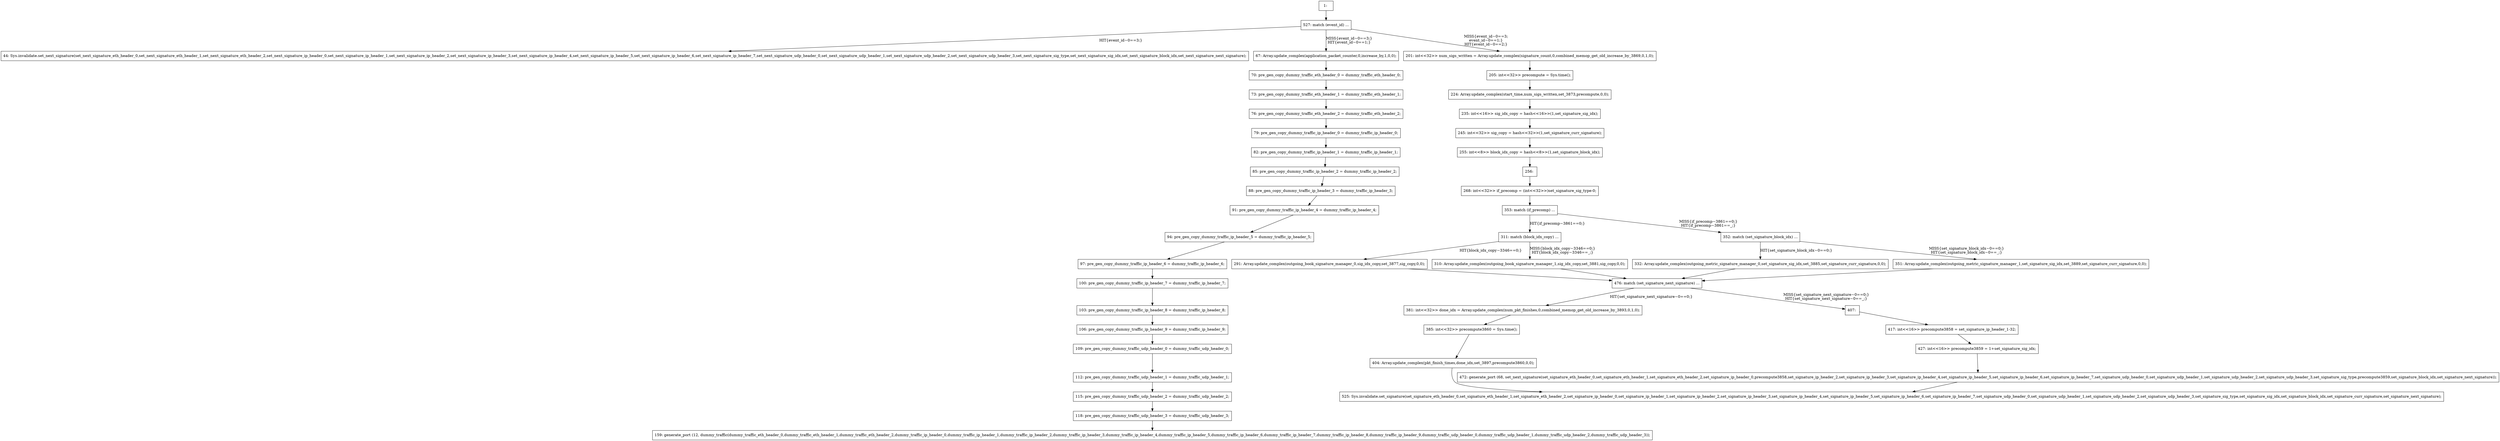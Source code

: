 digraph G {
  "1: " [shape=box, ];
  "44: Sys.invalidate.set_next_signature(set_next_signature_eth_header_0,set_next_signature_eth_header_1,set_next_signature_eth_header_2,set_next_signature_ip_header_0,set_next_signature_ip_header_1,set_next_signature_ip_header_2,set_next_signature_ip_header_3,set_next_signature_ip_header_4,set_next_signature_ip_header_5,set_next_signature_ip_header_6,set_next_signature_ip_header_7,set_next_signature_udp_header_0,set_next_signature_udp_header_1,set_next_signature_udp_header_2,set_next_signature_udp_header_3,set_next_signature_sig_type,set_next_signature_sig_idx,set_next_signature_block_idx,set_next_signature_next_signature);" [
  shape=box, ];
  "67: Array.update_complex(application_packet_counter,0,increase_by,1,0,0);" [
  shape=box, ];
  "70: pre_gen_copy_dummy_traffic_eth_header_0 = dummy_traffic_eth_header_0;" [
  shape=box, ];
  "73: pre_gen_copy_dummy_traffic_eth_header_1 = dummy_traffic_eth_header_1;" [
  shape=box, ];
  "76: pre_gen_copy_dummy_traffic_eth_header_2 = dummy_traffic_eth_header_2;" [
  shape=box, ];
  "79: pre_gen_copy_dummy_traffic_ip_header_0 = dummy_traffic_ip_header_0;" [
  shape=box, ];
  "82: pre_gen_copy_dummy_traffic_ip_header_1 = dummy_traffic_ip_header_1;" [
  shape=box, ];
  "85: pre_gen_copy_dummy_traffic_ip_header_2 = dummy_traffic_ip_header_2;" [
  shape=box, ];
  "88: pre_gen_copy_dummy_traffic_ip_header_3 = dummy_traffic_ip_header_3;" [
  shape=box, ];
  "91: pre_gen_copy_dummy_traffic_ip_header_4 = dummy_traffic_ip_header_4;" [
  shape=box, ];
  "94: pre_gen_copy_dummy_traffic_ip_header_5 = dummy_traffic_ip_header_5;" [
  shape=box, ];
  "97: pre_gen_copy_dummy_traffic_ip_header_6 = dummy_traffic_ip_header_6;" [
  shape=box, ];
  "100: pre_gen_copy_dummy_traffic_ip_header_7 = dummy_traffic_ip_header_7;" [
  shape=box, ];
  "103: pre_gen_copy_dummy_traffic_ip_header_8 = dummy_traffic_ip_header_8;" [
  shape=box, ];
  "106: pre_gen_copy_dummy_traffic_ip_header_9 = dummy_traffic_ip_header_9;" [
  shape=box, ];
  "109: pre_gen_copy_dummy_traffic_udp_header_0 = dummy_traffic_udp_header_0;" [
  shape=box, ];
  "112: pre_gen_copy_dummy_traffic_udp_header_1 = dummy_traffic_udp_header_1;" [
  shape=box, ];
  "115: pre_gen_copy_dummy_traffic_udp_header_2 = dummy_traffic_udp_header_2;" [
  shape=box, ];
  "118: pre_gen_copy_dummy_traffic_udp_header_3 = dummy_traffic_udp_header_3;" [
  shape=box, ];
  "159: generate_port (12, dummy_traffic(dummy_traffic_eth_header_0,dummy_traffic_eth_header_1,dummy_traffic_eth_header_2,dummy_traffic_ip_header_0,dummy_traffic_ip_header_1,dummy_traffic_ip_header_2,dummy_traffic_ip_header_3,dummy_traffic_ip_header_4,dummy_traffic_ip_header_5,dummy_traffic_ip_header_6,dummy_traffic_ip_header_7,dummy_traffic_ip_header_8,dummy_traffic_ip_header_9,dummy_traffic_udp_header_0,dummy_traffic_udp_header_1,dummy_traffic_udp_header_2,dummy_traffic_udp_header_3));" [
  shape=box, ];
  "201: int<<32>> num_sigs_written = Array.update_complex(signature_count,0,combined_memop_get_old_increase_by_3869,0,1,0);" [
  shape=box, ];
  "205: int<<32>> precompute = Sys.time();" [shape=box, ];
  "224: Array.update_complex(start_time,num_sigs_written,set_3873,precompute,0,0);" [
  shape=box, ];
  "235: int<<16>> sig_idx_copy = hash<<16>>(1,set_signature_sig_idx);" [
  shape=box, ];
  "245: int<<32>> sig_copy = hash<<32>>(1,set_signature_curr_signature);" [
  shape=box, ];
  "255: int<<8>> block_idx_copy = hash<<8>>(1,set_signature_block_idx);" [
  shape=box, ];
  "256: " [shape=box, ];
  "268: int<<32>> if_precomp = (int<<32>>)set_signature_sig_type-0;" [
  shape=box, ];
  "291: Array.update_complex(outgoing_book_signature_manager_0,sig_idx_copy,set_3877,sig_copy,0,0);" [
  shape=box, ];
  "310: Array.update_complex(outgoing_book_signature_manager_1,sig_idx_copy,set_3881,sig_copy,0,0);" [
  shape=box, ];
  "311: match (block_idx_copy) ...
" [shape=box, ];
  "332: Array.update_complex(outgoing_metric_signature_manager_0,set_signature_sig_idx,set_3885,set_signature_curr_signature,0,0);" [
  shape=box, ];
  "351: Array.update_complex(outgoing_metric_signature_manager_1,set_signature_sig_idx,set_3889,set_signature_curr_signature,0,0);" [
  shape=box, ];
  "352: match (set_signature_block_idx) ...
" [shape=box, ];
  "353: match (if_precomp) ...
" [shape=box, ];
  "381: int<<32>> done_idx = Array.update_complex(num_pkt_finishes,0,combined_memop_get_old_increase_by_3893,0,1,0);" [
  shape=box, ];
  "385: int<<32>> precompute3860 = Sys.time();" [shape=box, ];
  "404: Array.update_complex(pkt_finish_times,done_idx,set_3897,precompute3860,0,0);" [
  shape=box, ];
  "407: " [shape=box, ];
  "417: int<<16>> precompute3858 = set_signature_ip_header_1-32;" [shape=box, ];
  "427: int<<16>> precompute3859 = 1+set_signature_sig_idx;" [shape=box, ];
  "472: generate_port (68, set_next_signature(set_signature_eth_header_0,set_signature_eth_header_1,set_signature_eth_header_2,set_signature_ip_header_0,precompute3858,set_signature_ip_header_2,set_signature_ip_header_3,set_signature_ip_header_4,set_signature_ip_header_5,set_signature_ip_header_6,set_signature_ip_header_7,set_signature_udp_header_0,set_signature_udp_header_1,set_signature_udp_header_2,set_signature_udp_header_3,set_signature_sig_type,precompute3859,set_signature_block_idx,set_signature_next_signature));" [
  shape=box, ];
  "476: match (set_signature_next_signature) ...
" [shape=box, ];
  "525: Sys.invalidate.set_signature(set_signature_eth_header_0,set_signature_eth_header_1,set_signature_eth_header_2,set_signature_ip_header_0,set_signature_ip_header_1,set_signature_ip_header_2,set_signature_ip_header_3,set_signature_ip_header_4,set_signature_ip_header_5,set_signature_ip_header_6,set_signature_ip_header_7,set_signature_udp_header_0,set_signature_udp_header_1,set_signature_udp_header_2,set_signature_udp_header_3,set_signature_sig_type,set_signature_sig_idx,set_signature_block_idx,set_signature_curr_signature,set_signature_next_signature);" [
  shape=box, ];
  "527: match (event_id) ...
" [shape=box, ];
  
  
  "1: " -> "527: match (event_id) ...
" [label="", ];
  "67: Array.update_complex(application_packet_counter,0,increase_by,1,0,0);" -> "70: pre_gen_copy_dummy_traffic_eth_header_0 = dummy_traffic_eth_header_0;" [
  label="", ];
  "70: pre_gen_copy_dummy_traffic_eth_header_0 = dummy_traffic_eth_header_0;" -> "73: pre_gen_copy_dummy_traffic_eth_header_1 = dummy_traffic_eth_header_1;" [
  label="", ];
  "73: pre_gen_copy_dummy_traffic_eth_header_1 = dummy_traffic_eth_header_1;" -> "76: pre_gen_copy_dummy_traffic_eth_header_2 = dummy_traffic_eth_header_2;" [
  label="", ];
  "76: pre_gen_copy_dummy_traffic_eth_header_2 = dummy_traffic_eth_header_2;" -> "79: pre_gen_copy_dummy_traffic_ip_header_0 = dummy_traffic_ip_header_0;" [
  label="", ];
  "79: pre_gen_copy_dummy_traffic_ip_header_0 = dummy_traffic_ip_header_0;" -> "82: pre_gen_copy_dummy_traffic_ip_header_1 = dummy_traffic_ip_header_1;" [
  label="", ];
  "82: pre_gen_copy_dummy_traffic_ip_header_1 = dummy_traffic_ip_header_1;" -> "85: pre_gen_copy_dummy_traffic_ip_header_2 = dummy_traffic_ip_header_2;" [
  label="", ];
  "85: pre_gen_copy_dummy_traffic_ip_header_2 = dummy_traffic_ip_header_2;" -> "88: pre_gen_copy_dummy_traffic_ip_header_3 = dummy_traffic_ip_header_3;" [
  label="", ];
  "88: pre_gen_copy_dummy_traffic_ip_header_3 = dummy_traffic_ip_header_3;" -> "91: pre_gen_copy_dummy_traffic_ip_header_4 = dummy_traffic_ip_header_4;" [
  label="", ];
  "91: pre_gen_copy_dummy_traffic_ip_header_4 = dummy_traffic_ip_header_4;" -> "94: pre_gen_copy_dummy_traffic_ip_header_5 = dummy_traffic_ip_header_5;" [
  label="", ];
  "94: pre_gen_copy_dummy_traffic_ip_header_5 = dummy_traffic_ip_header_5;" -> "97: pre_gen_copy_dummy_traffic_ip_header_6 = dummy_traffic_ip_header_6;" [
  label="", ];
  "97: pre_gen_copy_dummy_traffic_ip_header_6 = dummy_traffic_ip_header_6;" -> "100: pre_gen_copy_dummy_traffic_ip_header_7 = dummy_traffic_ip_header_7;" [
  label="", ];
  "100: pre_gen_copy_dummy_traffic_ip_header_7 = dummy_traffic_ip_header_7;" -> "103: pre_gen_copy_dummy_traffic_ip_header_8 = dummy_traffic_ip_header_8;" [
  label="", ];
  "103: pre_gen_copy_dummy_traffic_ip_header_8 = dummy_traffic_ip_header_8;" -> "106: pre_gen_copy_dummy_traffic_ip_header_9 = dummy_traffic_ip_header_9;" [
  label="", ];
  "106: pre_gen_copy_dummy_traffic_ip_header_9 = dummy_traffic_ip_header_9;" -> "109: pre_gen_copy_dummy_traffic_udp_header_0 = dummy_traffic_udp_header_0;" [
  label="", ];
  "109: pre_gen_copy_dummy_traffic_udp_header_0 = dummy_traffic_udp_header_0;" -> "112: pre_gen_copy_dummy_traffic_udp_header_1 = dummy_traffic_udp_header_1;" [
  label="", ];
  "112: pre_gen_copy_dummy_traffic_udp_header_1 = dummy_traffic_udp_header_1;" -> "115: pre_gen_copy_dummy_traffic_udp_header_2 = dummy_traffic_udp_header_2;" [
  label="", ];
  "115: pre_gen_copy_dummy_traffic_udp_header_2 = dummy_traffic_udp_header_2;" -> "118: pre_gen_copy_dummy_traffic_udp_header_3 = dummy_traffic_udp_header_3;" [
  label="", ];
  "118: pre_gen_copy_dummy_traffic_udp_header_3 = dummy_traffic_udp_header_3;" -> "159: generate_port (12, dummy_traffic(dummy_traffic_eth_header_0,dummy_traffic_eth_header_1,dummy_traffic_eth_header_2,dummy_traffic_ip_header_0,dummy_traffic_ip_header_1,dummy_traffic_ip_header_2,dummy_traffic_ip_header_3,dummy_traffic_ip_header_4,dummy_traffic_ip_header_5,dummy_traffic_ip_header_6,dummy_traffic_ip_header_7,dummy_traffic_ip_header_8,dummy_traffic_ip_header_9,dummy_traffic_udp_header_0,dummy_traffic_udp_header_1,dummy_traffic_udp_header_2,dummy_traffic_udp_header_3));" [
  label="", ];
  "201: int<<32>> num_sigs_written = Array.update_complex(signature_count,0,combined_memop_get_old_increase_by_3869,0,1,0);" -> "205: int<<32>> precompute = Sys.time();" [
  label="", ];
  "205: int<<32>> precompute = Sys.time();" -> "224: Array.update_complex(start_time,num_sigs_written,set_3873,precompute,0,0);" [
  label="", ];
  "224: Array.update_complex(start_time,num_sigs_written,set_3873,precompute,0,0);" -> "235: int<<16>> sig_idx_copy = hash<<16>>(1,set_signature_sig_idx);" [
  label="", ];
  "235: int<<16>> sig_idx_copy = hash<<16>>(1,set_signature_sig_idx);" -> "245: int<<32>> sig_copy = hash<<32>>(1,set_signature_curr_signature);" [
  label="", ];
  "245: int<<32>> sig_copy = hash<<32>>(1,set_signature_curr_signature);" -> "255: int<<8>> block_idx_copy = hash<<8>>(1,set_signature_block_idx);" [
  label="", ];
  "255: int<<8>> block_idx_copy = hash<<8>>(1,set_signature_block_idx);" -> "256: " [
  label="", ];
  "256: " -> "268: int<<32>> if_precomp = (int<<32>>)set_signature_sig_type-0;" [
  label="", ];
  "268: int<<32>> if_precomp = (int<<32>>)set_signature_sig_type-0;" -> "353: match (if_precomp) ...
" [
  label="", ];
  "291: Array.update_complex(outgoing_book_signature_manager_0,sig_idx_copy,set_3877,sig_copy,0,0);" -> "476: match (set_signature_next_signature) ...
" [
  label="", ];
  "310: Array.update_complex(outgoing_book_signature_manager_1,sig_idx_copy,set_3881,sig_copy,0,0);" -> "476: match (set_signature_next_signature) ...
" [
  label="", ];
  "311: match (block_idx_copy) ...
" -> "291: Array.update_complex(outgoing_book_signature_manager_0,sig_idx_copy,set_3877,sig_copy,0,0);" [
  label="HIT{block_idx_copy~3346==0;}", ];
  "311: match (block_idx_copy) ...
" -> "310: Array.update_complex(outgoing_book_signature_manager_1,sig_idx_copy,set_3881,sig_copy,0,0);" [
  label="MISS{block_idx_copy~3346==0;}
HIT{block_idx_copy~3346==_;}", ];
  "332: Array.update_complex(outgoing_metric_signature_manager_0,set_signature_sig_idx,set_3885,set_signature_curr_signature,0,0);" -> "476: match (set_signature_next_signature) ...
" [
  label="", ];
  "351: Array.update_complex(outgoing_metric_signature_manager_1,set_signature_sig_idx,set_3889,set_signature_curr_signature,0,0);" -> "476: match (set_signature_next_signature) ...
" [
  label="", ];
  "352: match (set_signature_block_idx) ...
" -> "332: Array.update_complex(outgoing_metric_signature_manager_0,set_signature_sig_idx,set_3885,set_signature_curr_signature,0,0);" [
  label="HIT{set_signature_block_idx~0==0;}", ];
  "352: match (set_signature_block_idx) ...
" -> "351: Array.update_complex(outgoing_metric_signature_manager_1,set_signature_sig_idx,set_3889,set_signature_curr_signature,0,0);" [
  label="MISS{set_signature_block_idx~0==0;}
HIT{set_signature_block_idx~0==_;}",
  ];
  "353: match (if_precomp) ...
" -> "311: match (block_idx_copy) ...
" [
  label="HIT{if_precomp~3861==0;}", ];
  "353: match (if_precomp) ...
" -> "352: match (set_signature_block_idx) ...
" [
  label="MISS{if_precomp~3861==0;}
HIT{if_precomp~3861==_;}", ];
  "381: int<<32>> done_idx = Array.update_complex(num_pkt_finishes,0,combined_memop_get_old_increase_by_3893,0,1,0);" -> "385: int<<32>> precompute3860 = Sys.time();" [
  label="", ];
  "385: int<<32>> precompute3860 = Sys.time();" -> "404: Array.update_complex(pkt_finish_times,done_idx,set_3897,precompute3860,0,0);" [
  label="", ];
  "404: Array.update_complex(pkt_finish_times,done_idx,set_3897,precompute3860,0,0);" -> "525: Sys.invalidate.set_signature(set_signature_eth_header_0,set_signature_eth_header_1,set_signature_eth_header_2,set_signature_ip_header_0,set_signature_ip_header_1,set_signature_ip_header_2,set_signature_ip_header_3,set_signature_ip_header_4,set_signature_ip_header_5,set_signature_ip_header_6,set_signature_ip_header_7,set_signature_udp_header_0,set_signature_udp_header_1,set_signature_udp_header_2,set_signature_udp_header_3,set_signature_sig_type,set_signature_sig_idx,set_signature_block_idx,set_signature_curr_signature,set_signature_next_signature);" [
  label="", ];
  "407: " -> "417: int<<16>> precompute3858 = set_signature_ip_header_1-32;" [
  label="", ];
  "417: int<<16>> precompute3858 = set_signature_ip_header_1-32;" -> "427: int<<16>> precompute3859 = 1+set_signature_sig_idx;" [
  label="", ];
  "427: int<<16>> precompute3859 = 1+set_signature_sig_idx;" -> "472: generate_port (68, set_next_signature(set_signature_eth_header_0,set_signature_eth_header_1,set_signature_eth_header_2,set_signature_ip_header_0,precompute3858,set_signature_ip_header_2,set_signature_ip_header_3,set_signature_ip_header_4,set_signature_ip_header_5,set_signature_ip_header_6,set_signature_ip_header_7,set_signature_udp_header_0,set_signature_udp_header_1,set_signature_udp_header_2,set_signature_udp_header_3,set_signature_sig_type,precompute3859,set_signature_block_idx,set_signature_next_signature));" [
  label="", ];
  "472: generate_port (68, set_next_signature(set_signature_eth_header_0,set_signature_eth_header_1,set_signature_eth_header_2,set_signature_ip_header_0,precompute3858,set_signature_ip_header_2,set_signature_ip_header_3,set_signature_ip_header_4,set_signature_ip_header_5,set_signature_ip_header_6,set_signature_ip_header_7,set_signature_udp_header_0,set_signature_udp_header_1,set_signature_udp_header_2,set_signature_udp_header_3,set_signature_sig_type,precompute3859,set_signature_block_idx,set_signature_next_signature));" -> "525: Sys.invalidate.set_signature(set_signature_eth_header_0,set_signature_eth_header_1,set_signature_eth_header_2,set_signature_ip_header_0,set_signature_ip_header_1,set_signature_ip_header_2,set_signature_ip_header_3,set_signature_ip_header_4,set_signature_ip_header_5,set_signature_ip_header_6,set_signature_ip_header_7,set_signature_udp_header_0,set_signature_udp_header_1,set_signature_udp_header_2,set_signature_udp_header_3,set_signature_sig_type,set_signature_sig_idx,set_signature_block_idx,set_signature_curr_signature,set_signature_next_signature);" [
  label="", ];
  "476: match (set_signature_next_signature) ...
" -> "381: int<<32>> done_idx = Array.update_complex(num_pkt_finishes,0,combined_memop_get_old_increase_by_3893,0,1,0);" [
  label="HIT{set_signature_next_signature~0==0;}", ];
  "476: match (set_signature_next_signature) ...
" -> "407: " [label="MISS{set_signature_next_signature~0==0;}
HIT{set_signature_next_signature~0==_;}",
                                                               ];
  "527: match (event_id) ...
" -> "44: Sys.invalidate.set_next_signature(set_next_signature_eth_header_0,set_next_signature_eth_header_1,set_next_signature_eth_header_2,set_next_signature_ip_header_0,set_next_signature_ip_header_1,set_next_signature_ip_header_2,set_next_signature_ip_header_3,set_next_signature_ip_header_4,set_next_signature_ip_header_5,set_next_signature_ip_header_6,set_next_signature_ip_header_7,set_next_signature_udp_header_0,set_next_signature_udp_header_1,set_next_signature_udp_header_2,set_next_signature_udp_header_3,set_next_signature_sig_type,set_next_signature_sig_idx,set_next_signature_block_idx,set_next_signature_next_signature);" [
  label="HIT{event_id~0==3;}", ];
  "527: match (event_id) ...
" -> "67: Array.update_complex(application_packet_counter,0,increase_by,1,0,0);" [
  label="MISS{event_id~0==3;}
HIT{event_id~0==1;}", ];
  "527: match (event_id) ...
" -> "201: int<<32>> num_sigs_written = Array.update_complex(signature_count,0,combined_memop_get_old_increase_by_3869,0,1,0);" [
  label="MISS{event_id~0==3;
event_id~0==1;}
HIT{event_id~0==2;}", ];
  
  }